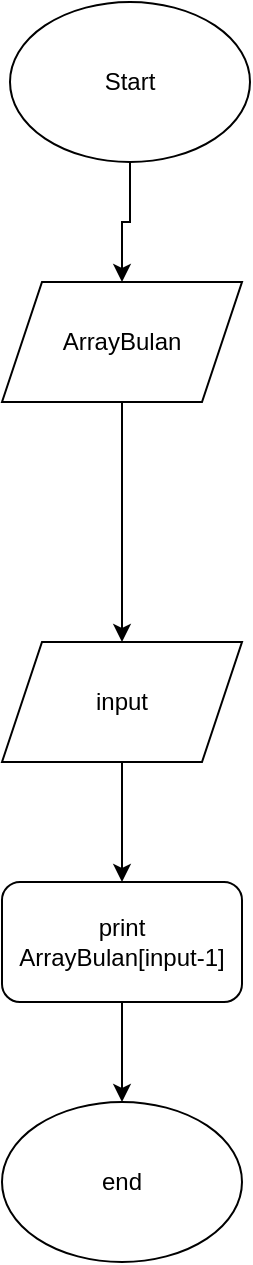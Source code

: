 <mxfile version="14.1.1" type="github">
  <diagram id="BngB3l3gaUuLLda5_V5W" name="Page-1">
    <mxGraphModel dx="868" dy="404" grid="1" gridSize="10" guides="1" tooltips="1" connect="1" arrows="1" fold="1" page="1" pageScale="1" pageWidth="827" pageHeight="1169" math="0" shadow="0">
      <root>
        <mxCell id="0" />
        <mxCell id="1" parent="0" />
        <mxCell id="-eVoicu-Ccy5no6LvfuB-8" style="edgeStyle=orthogonalEdgeStyle;rounded=0;orthogonalLoop=1;jettySize=auto;html=1;exitX=0.5;exitY=1;exitDx=0;exitDy=0;" edge="1" parent="1" source="-eVoicu-Ccy5no6LvfuB-1" target="-eVoicu-Ccy5no6LvfuB-3">
          <mxGeometry relative="1" as="geometry" />
        </mxCell>
        <mxCell id="-eVoicu-Ccy5no6LvfuB-1" value="Start" style="ellipse;whiteSpace=wrap;html=1;" vertex="1" parent="1">
          <mxGeometry x="354" y="10" width="120" height="80" as="geometry" />
        </mxCell>
        <mxCell id="-eVoicu-Ccy5no6LvfuB-9" style="edgeStyle=orthogonalEdgeStyle;rounded=0;orthogonalLoop=1;jettySize=auto;html=1;exitX=0.5;exitY=1;exitDx=0;exitDy=0;" edge="1" parent="1" source="-eVoicu-Ccy5no6LvfuB-3" target="-eVoicu-Ccy5no6LvfuB-5">
          <mxGeometry relative="1" as="geometry" />
        </mxCell>
        <mxCell id="-eVoicu-Ccy5no6LvfuB-3" value="ArrayBulan" style="shape=parallelogram;perimeter=parallelogramPerimeter;whiteSpace=wrap;html=1;fixedSize=1;" vertex="1" parent="1">
          <mxGeometry x="350" y="150" width="120" height="60" as="geometry" />
        </mxCell>
        <mxCell id="-eVoicu-Ccy5no6LvfuB-10" style="edgeStyle=orthogonalEdgeStyle;rounded=0;orthogonalLoop=1;jettySize=auto;html=1;exitX=0.5;exitY=1;exitDx=0;exitDy=0;entryX=0.5;entryY=0;entryDx=0;entryDy=0;" edge="1" parent="1" source="-eVoicu-Ccy5no6LvfuB-5" target="-eVoicu-Ccy5no6LvfuB-6">
          <mxGeometry relative="1" as="geometry" />
        </mxCell>
        <mxCell id="-eVoicu-Ccy5no6LvfuB-5" value="input" style="shape=parallelogram;perimeter=parallelogramPerimeter;whiteSpace=wrap;html=1;fixedSize=1;" vertex="1" parent="1">
          <mxGeometry x="350" y="330" width="120" height="60" as="geometry" />
        </mxCell>
        <mxCell id="-eVoicu-Ccy5no6LvfuB-11" style="edgeStyle=orthogonalEdgeStyle;rounded=0;orthogonalLoop=1;jettySize=auto;html=1;exitX=0.5;exitY=1;exitDx=0;exitDy=0;entryX=0.5;entryY=0;entryDx=0;entryDy=0;" edge="1" parent="1" source="-eVoicu-Ccy5no6LvfuB-6" target="-eVoicu-Ccy5no6LvfuB-7">
          <mxGeometry relative="1" as="geometry" />
        </mxCell>
        <mxCell id="-eVoicu-Ccy5no6LvfuB-6" value="print ArrayBulan[input-1]" style="rounded=1;whiteSpace=wrap;html=1;" vertex="1" parent="1">
          <mxGeometry x="350" y="450" width="120" height="60" as="geometry" />
        </mxCell>
        <mxCell id="-eVoicu-Ccy5no6LvfuB-7" value="end" style="ellipse;whiteSpace=wrap;html=1;" vertex="1" parent="1">
          <mxGeometry x="350" y="560" width="120" height="80" as="geometry" />
        </mxCell>
      </root>
    </mxGraphModel>
  </diagram>
</mxfile>
